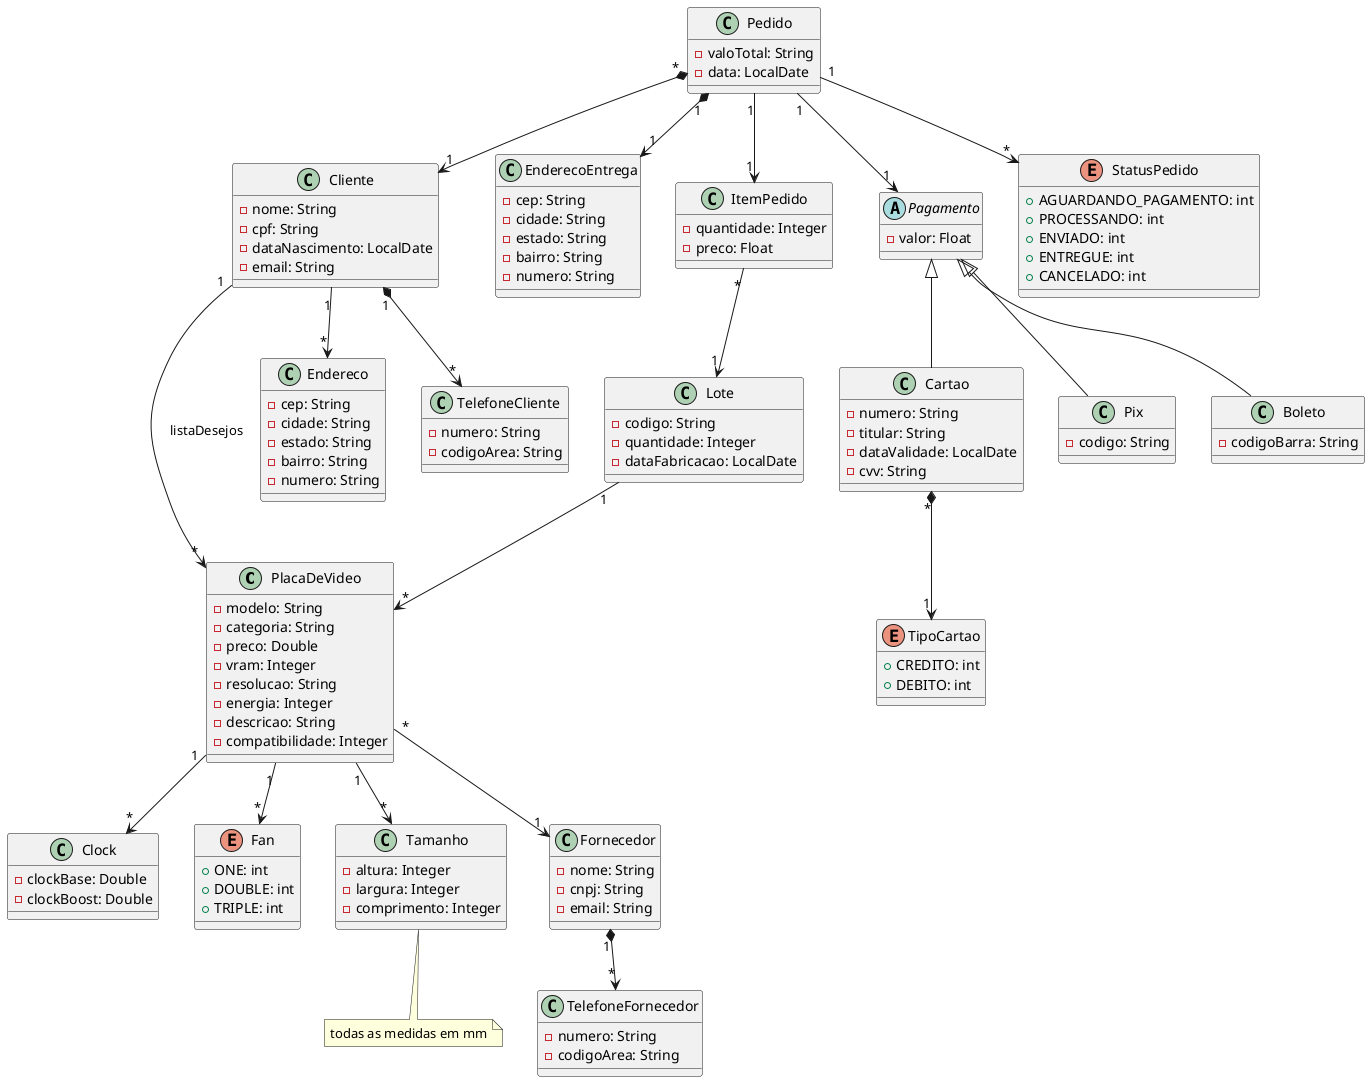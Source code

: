 @startuml

class PlacaDeVideo{
    - modelo: String
    - categoria: String
    - preco: Double
    - vram: Integer
    - resolucao: String
    - energia: Integer
    - descricao: String
    - compatibilidade: Integer
}

class Clock{
    - clockBase: Double
    - clockBoost: Double
}

enum Fan{
    + ONE: int
    + DOUBLE: int 
    + TRIPLE: int
}

class Tamanho{
    - altura: Integer
    - largura: Integer
    - comprimento: Integer
}

class Fornecedor{
    - nome: String
    - cnpj: String
    - email: String
}

class Cliente{
    - nome: String
    - cpf: String
    - dataNascimento: LocalDate
    - email: String 
}

class Endereco{
    - cep: String
    - cidade: String
    - estado: String
    - bairro: String
    - numero: String
}

class EnderecoEntrega{
    - cep: String
    - cidade: String
    - estado: String
    - bairro: String
    - numero: String
}

class Lote {
    - codigo: String
    - quantidade: Integer
    - dataFabricacao: LocalDate
}

class ItemPedido{
    - quantidade: Integer
    - preco: Float
}

class Pedido{
    - valoTotal: String
    - data: LocalDate
}

class Cartao extends Pagamento {
    - numero: String
    - titular: String
    - dataValidade: LocalDate
    - cvv: String
}

class Pix extends Pagamento {
    - codigo: String
}

class Boleto extends Pagamento {
    - codigoBarra: String
}

enum TipoCartao {
    + CREDITO: int
    + DEBITO: int
}

abstract class Pagamento{
    - valor: Float
}

enum StatusPedido{
    + AGUARDANDO_PAGAMENTO: int
    + PROCESSANDO: int
    + ENVIADO: int
    + ENTREGUE: int
    + CANCELADO: int 
}

class TelefoneCliente{
    - numero: String
    - codigoArea: String
}

class TelefoneFornecedor{
    - numero: String 
    - codigoArea: String
}

' RELACIONAMENTOS
PlacaDeVideo "*" --> "1" Fornecedor
PlacaDeVideo "1" --> "*" Tamanho
PlacaDeVideo "1" --> "*" Fan
PlacaDeVideo "1" --> "*" Clock

Lote "1" --> "*" PlacaDeVideo 

Fornecedor "1" *--> "*" TelefoneFornecedor

ItemPedido "*" --> "1" Lote

Cliente "1" --> "*" Endereco
Cliente "1" --> "*" PlacaDeVideo : listaDesejos
Cliente "1" *--> "*" TelefoneCliente

Pedido "1" --> "1" ItemPedido
Pedido "1" *--> "1" EnderecoEntrega
Pedido "*" *--> "1" Cliente
Pedido "1" --> "1" Pagamento
Pedido "1" --> "*" StatusPedido

Cartao "*" *--> "1" TipoCartao

' ANOTACOES

note bottom of Tamanho: todas as medidas em mm



@enduml